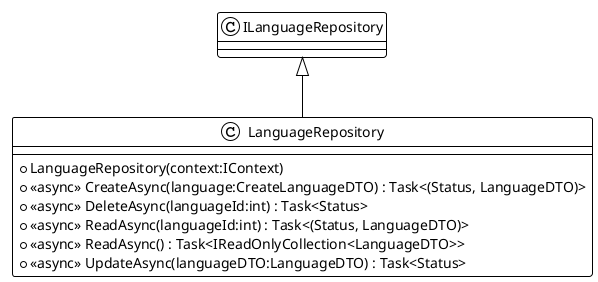 @startuml
!theme plain
class LanguageRepository {
    + LanguageRepository(context:IContext)
    + <<async>> CreateAsync(language:CreateLanguageDTO) : Task<(Status, LanguageDTO)>
    + <<async>> DeleteAsync(languageId:int) : Task<Status>
    + <<async>> ReadAsync(languageId:int) : Task<(Status, LanguageDTO)>
    + <<async>> ReadAsync() : Task<IReadOnlyCollection<LanguageDTO>>
    + <<async>> UpdateAsync(languageDTO:LanguageDTO) : Task<Status>
}
ILanguageRepository <|-- LanguageRepository
@enduml
